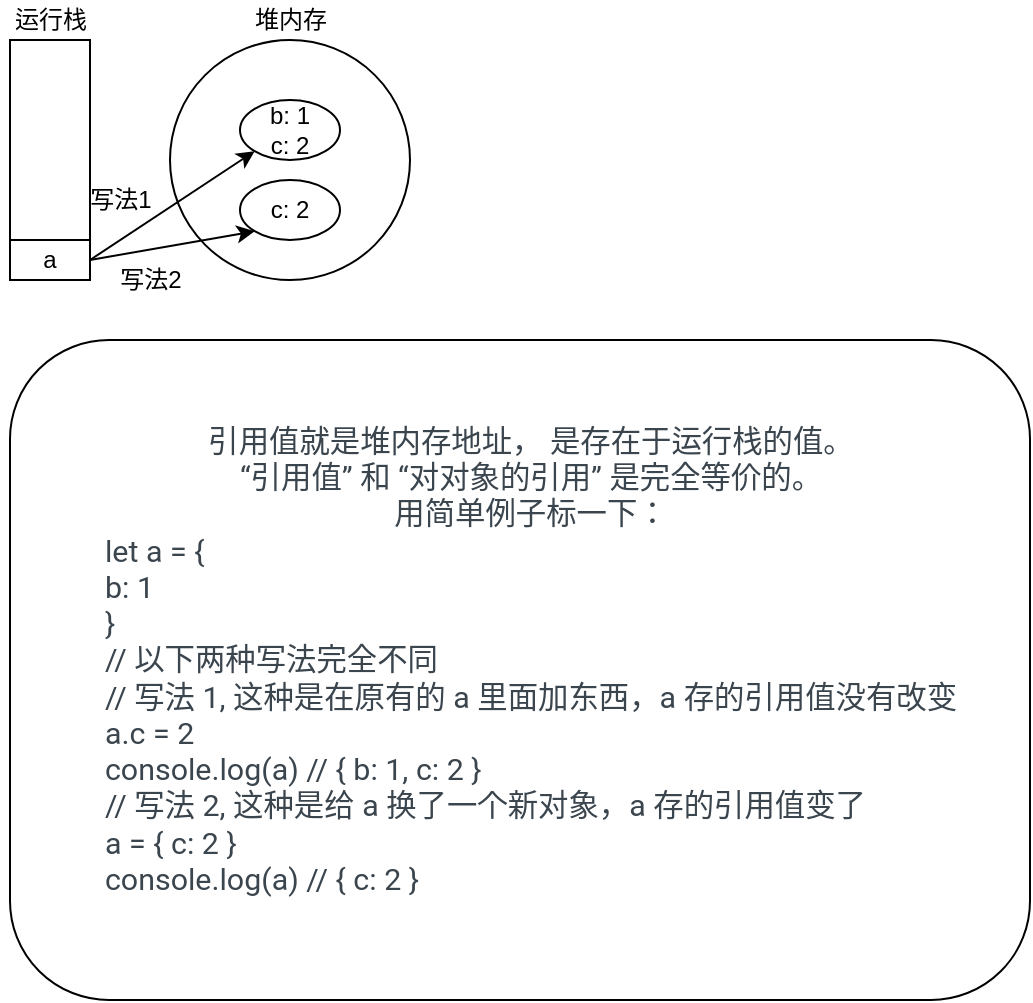<mxfile>
    <diagram id="mMFPuYFDtte_6v-99ycO" name="Page-1">
        <mxGraphModel dx="929" dy="567" grid="1" gridSize="10" guides="1" tooltips="1" connect="1" arrows="1" fold="1" page="1" pageScale="1" pageWidth="850" pageHeight="1100" math="0" shadow="0">
            <root>
                <mxCell id="0"/>
                <mxCell id="1" parent="0"/>
                <mxCell id="2" value="" style="rounded=0;whiteSpace=wrap;html=1;" parent="1" vertex="1">
                    <mxGeometry x="80" y="80" width="40" height="120" as="geometry"/>
                </mxCell>
                <mxCell id="3" value="运行栈" style="text;html=1;align=center;verticalAlign=middle;resizable=0;points=[];autosize=1;strokeColor=none;" parent="1" vertex="1">
                    <mxGeometry x="75" y="60" width="50" height="20" as="geometry"/>
                </mxCell>
                <mxCell id="4" value="" style="ellipse;whiteSpace=wrap;html=1;aspect=fixed;" parent="1" vertex="1">
                    <mxGeometry x="160" y="80" width="120" height="120" as="geometry"/>
                </mxCell>
                <mxCell id="5" value="堆内存" style="text;html=1;align=center;verticalAlign=middle;resizable=0;points=[];autosize=1;strokeColor=none;" parent="1" vertex="1">
                    <mxGeometry x="195" y="60" width="50" height="20" as="geometry"/>
                </mxCell>
                <mxCell id="6" value="b: 1&lt;br&gt;c: 2" style="ellipse;whiteSpace=wrap;html=1;" parent="1" vertex="1">
                    <mxGeometry x="195" y="110" width="50" height="30" as="geometry"/>
                </mxCell>
                <mxCell id="8" value="a&lt;br&gt;" style="rounded=0;whiteSpace=wrap;html=1;" parent="1" vertex="1">
                    <mxGeometry x="80" y="180" width="40" height="20" as="geometry"/>
                </mxCell>
                <mxCell id="9" value="c: 2" style="ellipse;whiteSpace=wrap;html=1;" parent="1" vertex="1">
                    <mxGeometry x="195" y="150" width="50" height="30" as="geometry"/>
                </mxCell>
                <mxCell id="11" value="" style="endArrow=classic;html=1;entryX=0;entryY=1;entryDx=0;entryDy=0;" parent="1" target="6" edge="1">
                    <mxGeometry width="50" height="50" relative="1" as="geometry">
                        <mxPoint x="120" y="190" as="sourcePoint"/>
                        <mxPoint x="190" y="130" as="targetPoint"/>
                    </mxGeometry>
                </mxCell>
                <mxCell id="12" value="写法1" style="text;html=1;align=center;verticalAlign=middle;resizable=0;points=[];autosize=1;strokeColor=none;" parent="1" vertex="1">
                    <mxGeometry x="110" y="150" width="50" height="20" as="geometry"/>
                </mxCell>
                <mxCell id="15" value="" style="endArrow=classic;html=1;entryX=0;entryY=1;entryDx=0;entryDy=0;" parent="1" target="9" edge="1">
                    <mxGeometry width="50" height="50" relative="1" as="geometry">
                        <mxPoint x="120" y="190" as="sourcePoint"/>
                        <mxPoint x="210" y="170" as="targetPoint"/>
                    </mxGeometry>
                </mxCell>
                <mxCell id="16" value="写法2" style="text;html=1;align=center;verticalAlign=middle;resizable=0;points=[];autosize=1;strokeColor=none;" parent="1" vertex="1">
                    <mxGeometry x="125" y="190" width="50" height="20" as="geometry"/>
                </mxCell>
                <mxCell id="21" value="" style="rounded=1;whiteSpace=wrap;html=1;" vertex="1" parent="1">
                    <mxGeometry x="80" y="230" width="510" height="330" as="geometry"/>
                </mxCell>
                <mxCell id="22" value="&lt;span class=&quot;md-plain md-expand&quot; style=&quot;box-sizing: border-box ; color: rgb(59 , 69 , 78) ; font-family: &amp;#34;roboto&amp;#34; , sans-serif ; font-size: 15.2px ; text-align: left ; background-color: rgb(255 , 255 , 255)&quot;&gt;引用值就是堆内存地址， 是存在于运行栈的值。&lt;/span&gt;&lt;span class=&quot;md-softbreak&quot; style=&quot;box-sizing: border-box ; color: rgb(59 , 69 , 78) ; font-family: &amp;#34;roboto&amp;#34; , sans-serif ; font-size: 15.2px ; text-align: left ; background-color: rgb(255 , 255 , 255)&quot;&gt;&lt;br/&gt;&lt;/span&gt;&lt;span class=&quot;md-plain&quot; style=&quot;box-sizing: border-box ; color: rgb(59 , 69 , 78) ; font-family: &amp;#34;roboto&amp;#34; , sans-serif ; font-size: 15.2px ; text-align: left ; background-color: rgb(255 , 255 , 255)&quot;&gt;“引用值” 和 “对对象的引用” 是完全等价的。&lt;/span&gt;&lt;span class=&quot;md-softbreak&quot; style=&quot;box-sizing: border-box ; color: rgb(59 , 69 , 78) ; font-family: &amp;#34;roboto&amp;#34; , sans-serif ; font-size: 15.2px ; text-align: left ; background-color: rgb(255 , 255 , 255)&quot;&gt;&lt;br/&gt;&lt;/span&gt;&lt;span class=&quot;md-plain md-expand&quot; style=&quot;box-sizing: border-box ; text-align: left ; background-color: rgb(255 , 255 , 255)&quot;&gt;&lt;font color=&quot;#3b454e&quot; face=&quot;Roboto, sans-serif&quot;&gt;&lt;span style=&quot;font-size: 15.2px&quot;&gt;用简单例子标一下：&lt;/span&gt;&lt;/font&gt;&lt;br&gt;&lt;div&gt;&lt;font color=&quot;#3b454e&quot; face=&quot;Roboto, sans-serif&quot;&gt;&lt;span style=&quot;font-size: 15.2px&quot;&gt;let a = {&lt;/span&gt;&lt;/font&gt;&lt;/div&gt;&lt;div&gt;&lt;font color=&quot;#3b454e&quot; face=&quot;Roboto, sans-serif&quot;&gt;&lt;span style=&quot;font-size: 15.2px&quot;&gt;&lt;span&gt;&#9;&lt;/span&gt;b: 1&lt;/span&gt;&lt;/font&gt;&lt;/div&gt;&lt;div&gt;&lt;font color=&quot;#3b454e&quot; face=&quot;Roboto, sans-serif&quot;&gt;&lt;span style=&quot;font-size: 15.2px&quot;&gt;}&lt;/span&gt;&lt;/font&gt;&lt;/div&gt;&lt;div&gt;&lt;font color=&quot;#3b454e&quot; face=&quot;Roboto, sans-serif&quot;&gt;&lt;span style=&quot;font-size: 15.2px&quot;&gt;// 以下两种写法完全不同&lt;/span&gt;&lt;/font&gt;&lt;/div&gt;&lt;div&gt;&lt;font color=&quot;#3b454e&quot; face=&quot;Roboto, sans-serif&quot;&gt;&lt;span style=&quot;font-size: 15.2px&quot;&gt;// 写法 1, 这种是在原有的 a 里面加东西，a 存的引用值没有改变&lt;/span&gt;&lt;/font&gt;&lt;/div&gt;&lt;div&gt;&lt;font color=&quot;#3b454e&quot; face=&quot;Roboto, sans-serif&quot;&gt;&lt;span style=&quot;font-size: 15.2px&quot;&gt;a.c = 2&lt;/span&gt;&lt;/font&gt;&lt;/div&gt;&lt;div&gt;&lt;font color=&quot;#3b454e&quot; face=&quot;Roboto, sans-serif&quot;&gt;&lt;span style=&quot;font-size: 15.2px&quot;&gt;console.log(a) // { b: 1, c: 2 }&lt;/span&gt;&lt;/font&gt;&lt;/div&gt;&lt;div&gt;&lt;font color=&quot;#3b454e&quot; face=&quot;Roboto, sans-serif&quot;&gt;&lt;span style=&quot;font-size: 15.2px&quot;&gt;// 写法 2, 这种是给 a 换了一个新对象，a 存的引用值变了&lt;/span&gt;&lt;/font&gt;&lt;/div&gt;&lt;div&gt;&lt;font color=&quot;#3b454e&quot; face=&quot;Roboto, sans-serif&quot;&gt;&lt;span style=&quot;font-size: 15.2px&quot;&gt;a = { c: 2 }&lt;/span&gt;&lt;/font&gt;&lt;/div&gt;&lt;div&gt;&lt;font color=&quot;#3b454e&quot; face=&quot;Roboto, sans-serif&quot;&gt;&lt;span style=&quot;font-size: 15.2px&quot;&gt;console.log(a) // { c: 2 }&lt;/span&gt;&lt;/font&gt;&lt;/div&gt;&lt;/span&gt;" style="text;html=1;align=center;verticalAlign=middle;resizable=0;points=[];autosize=1;strokeColor=none;rotation=0;" vertex="1" parent="1">
                    <mxGeometry x="120" y="290" width="440" height="200" as="geometry"/>
                </mxCell>
            </root>
        </mxGraphModel>
    </diagram>
</mxfile>